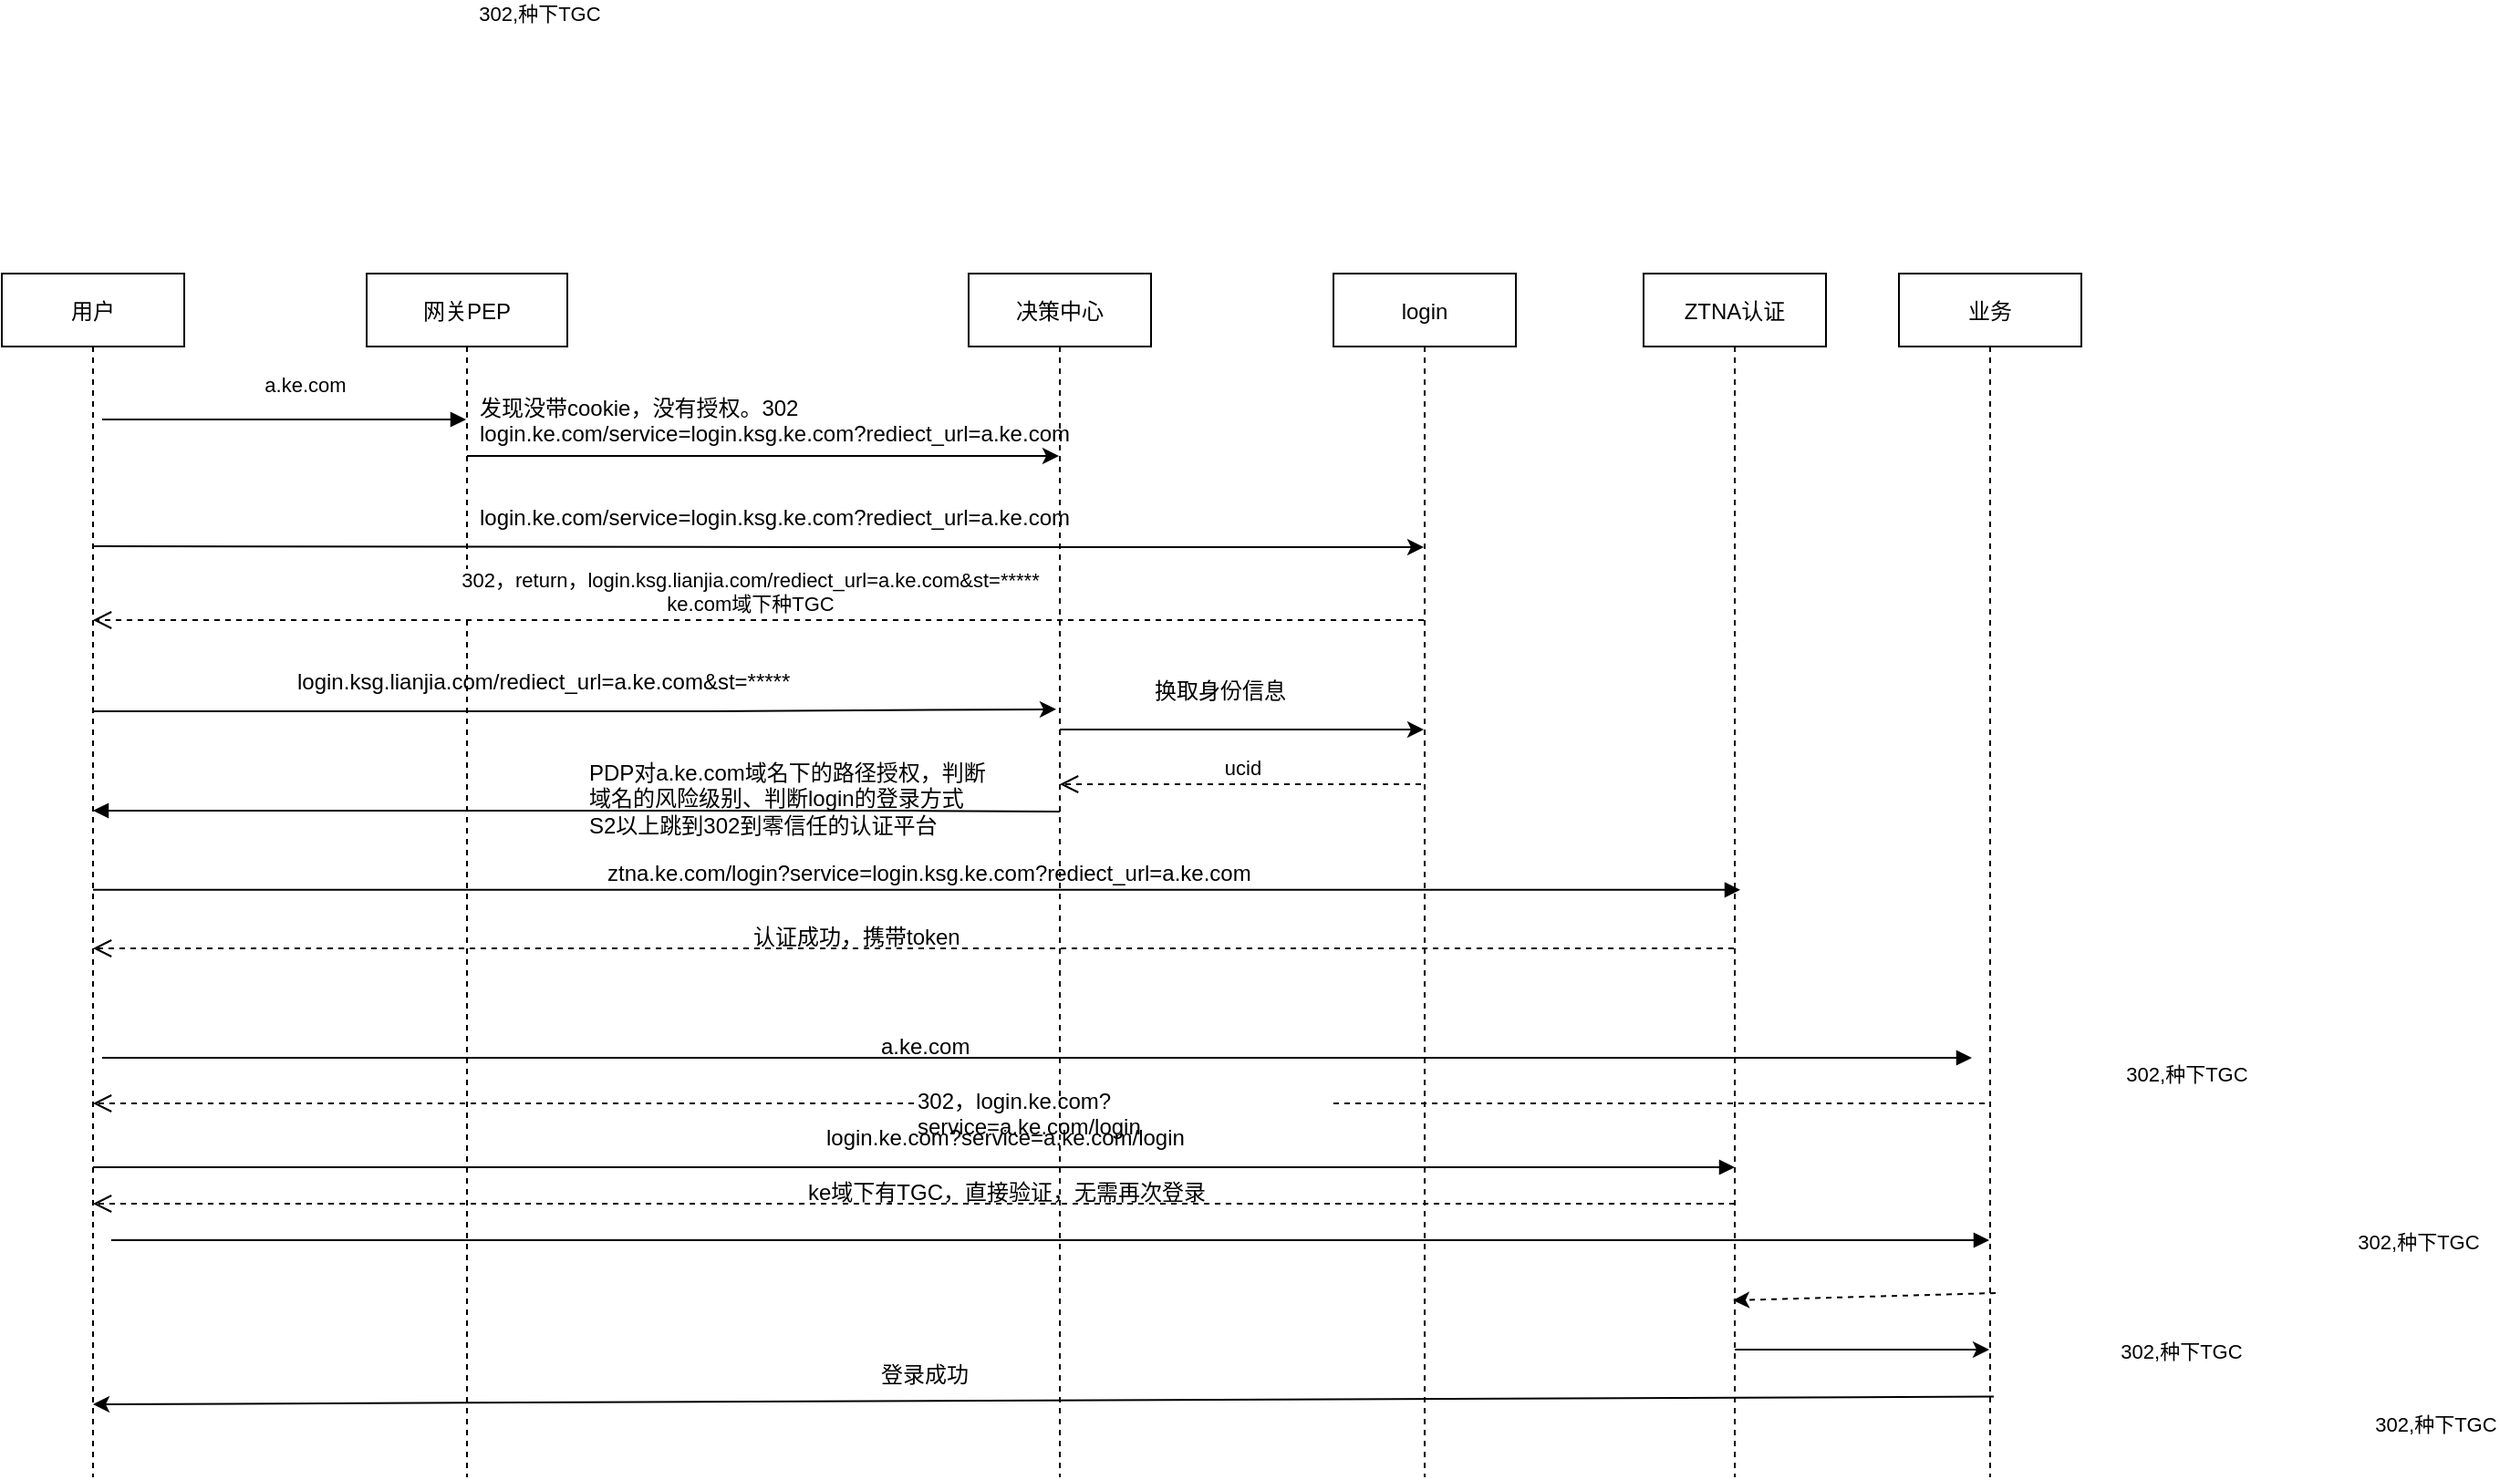 <mxfile version="13.10.4" type="github">
  <diagram id="kgpKYQtTHZ0yAKxKKP6v" name="Page-1">
    <mxGraphModel dx="1038" dy="3847" grid="1" gridSize="10" guides="1" tooltips="1" connect="1" arrows="1" fold="1" page="1" pageScale="1" pageWidth="2339" pageHeight="3300" math="0" shadow="0">
      <root>
        <mxCell id="0" />
        <mxCell id="1" parent="0" />
        <mxCell id="3nuBFxr9cyL0pnOWT2aG-1" value="用户" style="shape=umlLifeline;perimeter=lifelinePerimeter;container=1;collapsible=0;recursiveResize=0;rounded=0;shadow=0;strokeWidth=1;" parent="1" vertex="1">
          <mxGeometry x="120" y="80" width="100" height="660" as="geometry" />
        </mxCell>
        <mxCell id="3nuBFxr9cyL0pnOWT2aG-5" value="网关PEP" style="shape=umlLifeline;perimeter=lifelinePerimeter;container=1;collapsible=0;recursiveResize=0;rounded=0;shadow=0;strokeWidth=1;" parent="1" vertex="1">
          <mxGeometry x="320" y="80" width="110" height="660" as="geometry" />
        </mxCell>
        <mxCell id="3nuBFxr9cyL0pnOWT2aG-8" value="a.ke.com" style="verticalAlign=bottom;endArrow=block;shadow=0;strokeWidth=1;" parent="1" target="3nuBFxr9cyL0pnOWT2aG-5" edge="1">
          <mxGeometry x="0.118" y="10" relative="1" as="geometry">
            <mxPoint x="175" y="160.0" as="sourcePoint" />
            <mxPoint x="345" y="160.0" as="targetPoint" />
            <mxPoint as="offset" />
          </mxGeometry>
        </mxCell>
        <mxCell id="vI5zeRo2F1aZtrcYhNLY-5" value="login" style="shape=umlLifeline;perimeter=lifelinePerimeter;container=1;collapsible=0;recursiveResize=0;rounded=0;shadow=0;strokeWidth=1;" vertex="1" parent="1">
          <mxGeometry x="850" y="80" width="100" height="660" as="geometry" />
        </mxCell>
        <mxCell id="vI5zeRo2F1aZtrcYhNLY-7" value="ZTNA认证" style="shape=umlLifeline;perimeter=lifelinePerimeter;container=1;collapsible=0;recursiveResize=0;rounded=0;shadow=0;strokeWidth=1;" vertex="1" parent="1">
          <mxGeometry x="1020" y="80" width="100" height="660" as="geometry" />
        </mxCell>
        <mxCell id="vI5zeRo2F1aZtrcYhNLY-8" value="&lt;div&gt;发现没带cookie，没有授权。302&lt;/div&gt;&lt;div&gt;login.ke.com/service=login.ksg.ke.com?rediect_url=a.ke.com&lt;/div&gt;" style="text;whiteSpace=wrap;html=1;" vertex="1" parent="1">
          <mxGeometry x="380" y="140" width="390" height="30" as="geometry" />
        </mxCell>
        <mxCell id="vI5zeRo2F1aZtrcYhNLY-9" value="" style="endArrow=classic;html=1;" edge="1" parent="1" source="3nuBFxr9cyL0pnOWT2aG-5" target="vI5zeRo2F1aZtrcYhNLY-11">
          <mxGeometry width="50" height="50" relative="1" as="geometry">
            <mxPoint x="260" y="180" as="sourcePoint" />
            <mxPoint x="430" y="130" as="targetPoint" />
            <Array as="points">
              <mxPoint x="500" y="180" />
            </Array>
          </mxGeometry>
        </mxCell>
        <mxCell id="vI5zeRo2F1aZtrcYhNLY-10" value="业务" style="shape=umlLifeline;perimeter=lifelinePerimeter;container=1;collapsible=0;recursiveResize=0;rounded=0;shadow=0;strokeWidth=1;" vertex="1" parent="1">
          <mxGeometry x="1160" y="80" width="100" height="660" as="geometry" />
        </mxCell>
        <mxCell id="vI5zeRo2F1aZtrcYhNLY-11" value="决策中心" style="shape=umlLifeline;perimeter=lifelinePerimeter;container=1;collapsible=0;recursiveResize=0;rounded=0;shadow=0;strokeWidth=1;" vertex="1" parent="1">
          <mxGeometry x="650" y="80" width="100" height="660" as="geometry" />
        </mxCell>
        <mxCell id="vI5zeRo2F1aZtrcYhNLY-12" value="" style="endArrow=classic;html=1;exitX=0.527;exitY=0.337;exitDx=0;exitDy=0;exitPerimeter=0;" edge="1" parent="1" target="vI5zeRo2F1aZtrcYhNLY-5">
          <mxGeometry width="50" height="50" relative="1" as="geometry">
            <mxPoint x="170.0" y="229.5" as="sourcePoint" />
            <mxPoint x="490.03" y="229.5" as="targetPoint" />
            <Array as="points">
              <mxPoint x="580" y="230" />
            </Array>
          </mxGeometry>
        </mxCell>
        <mxCell id="vI5zeRo2F1aZtrcYhNLY-13" value="ztna.ke.com/login?service=login.ksg.ke.com?rediect_url=a.ke.com" style="text;whiteSpace=wrap;html=1;" vertex="1" parent="1">
          <mxGeometry x="450" y="395" width="370" height="20" as="geometry" />
        </mxCell>
        <mxCell id="vI5zeRo2F1aZtrcYhNLY-14" value="302,种下TGC" style="verticalAlign=bottom;endArrow=block;shadow=0;strokeWidth=1;" edge="1" parent="1" target="vI5zeRo2F1aZtrcYhNLY-10">
          <mxGeometry x="1" y="-269" relative="1" as="geometry">
            <mxPoint x="180" y="610" as="sourcePoint" />
            <mxPoint x="1250" y="600.0" as="targetPoint" />
            <mxPoint x="245" y="-159" as="offset" />
          </mxGeometry>
        </mxCell>
        <mxCell id="vI5zeRo2F1aZtrcYhNLY-19" value="login.ksg.lianjia.com/rediect_url=a.ke.com&amp;amp;st=*****" style="text;whiteSpace=wrap;html=1;" vertex="1" parent="1">
          <mxGeometry x="280" y="290" width="390" height="30" as="geometry" />
        </mxCell>
        <mxCell id="vI5zeRo2F1aZtrcYhNLY-20" value="ucid" style="verticalAlign=bottom;endArrow=open;dashed=1;endSize=8;shadow=0;strokeWidth=1;exitX=0.48;exitY=0.627;exitDx=0;exitDy=0;exitPerimeter=0;" edge="1" parent="1" target="vI5zeRo2F1aZtrcYhNLY-11">
          <mxGeometry x="-0.013" relative="1" as="geometry">
            <mxPoint x="720" y="362" as="targetPoint" />
            <mxPoint x="898" y="360" as="sourcePoint" />
            <Array as="points" />
            <mxPoint as="offset" />
          </mxGeometry>
        </mxCell>
        <mxCell id="vI5zeRo2F1aZtrcYhNLY-25" value="302,种下TGC" style="verticalAlign=bottom;endArrow=block;shadow=0;strokeWidth=1;entryX=0.53;entryY=0.512;entryDx=0;entryDy=0;entryPerimeter=0;" edge="1" parent="1" source="3nuBFxr9cyL0pnOWT2aG-1" target="vI5zeRo2F1aZtrcYhNLY-7">
          <mxGeometry x="1" y="-269" relative="1" as="geometry">
            <mxPoint x="700" y="380" as="sourcePoint" />
            <mxPoint x="1059.5" y="380.0" as="targetPoint" />
            <mxPoint x="245" y="-159" as="offset" />
            <Array as="points" />
          </mxGeometry>
        </mxCell>
        <mxCell id="vI5zeRo2F1aZtrcYhNLY-26" value="302，return，login.ksg.lianjia.com/rediect_url=a.ke.com&amp;st=*****&#xa;ke.com域下种TGC" style="verticalAlign=bottom;endArrow=open;dashed=1;endSize=8;shadow=0;strokeWidth=1;" edge="1" parent="1" source="vI5zeRo2F1aZtrcYhNLY-5" target="3nuBFxr9cyL0pnOWT2aG-1">
          <mxGeometry x="0.012" relative="1" as="geometry">
            <mxPoint x="710" y="270" as="targetPoint" />
            <mxPoint x="899.5" y="270" as="sourcePoint" />
            <Array as="points">
              <mxPoint x="750" y="270" />
            </Array>
            <mxPoint as="offset" />
          </mxGeometry>
        </mxCell>
        <mxCell id="vI5zeRo2F1aZtrcYhNLY-27" value="" style="endArrow=classic;html=1;entryX=0.48;entryY=0.362;entryDx=0;entryDy=0;entryPerimeter=0;" edge="1" parent="1" source="3nuBFxr9cyL0pnOWT2aG-1" target="vI5zeRo2F1aZtrcYhNLY-11">
          <mxGeometry width="50" height="50" relative="1" as="geometry">
            <mxPoint x="590" y="290" as="sourcePoint" />
            <mxPoint x="640" y="240" as="targetPoint" />
            <Array as="points">
              <mxPoint x="500" y="320" />
            </Array>
          </mxGeometry>
        </mxCell>
        <mxCell id="vI5zeRo2F1aZtrcYhNLY-28" value="" style="endArrow=classic;html=1;" edge="1" parent="1" source="vI5zeRo2F1aZtrcYhNLY-11" target="vI5zeRo2F1aZtrcYhNLY-5">
          <mxGeometry width="50" height="50" relative="1" as="geometry">
            <mxPoint x="590" y="290" as="sourcePoint" />
            <mxPoint x="640" y="240" as="targetPoint" />
            <Array as="points">
              <mxPoint x="770" y="330" />
            </Array>
          </mxGeometry>
        </mxCell>
        <mxCell id="vI5zeRo2F1aZtrcYhNLY-29" value="换取身份信息" style="text;whiteSpace=wrap;html=1;" vertex="1" parent="1">
          <mxGeometry x="750" y="295" width="90" height="30" as="geometry" />
        </mxCell>
        <mxCell id="vI5zeRo2F1aZtrcYhNLY-32" value="" style="verticalAlign=bottom;endArrow=open;dashed=1;endSize=8;shadow=0;strokeWidth=1;" edge="1" parent="1" source="vI5zeRo2F1aZtrcYhNLY-7" target="3nuBFxr9cyL0pnOWT2aG-1">
          <mxGeometry x="-0.013" y="-10" relative="1" as="geometry">
            <mxPoint x="699.5" y="360" as="targetPoint" />
            <mxPoint x="898" y="360" as="sourcePoint" />
            <Array as="points">
              <mxPoint x="820" y="450" />
            </Array>
            <mxPoint as="offset" />
          </mxGeometry>
        </mxCell>
        <mxCell id="vI5zeRo2F1aZtrcYhNLY-33" value="a.ke.com" style="text;whiteSpace=wrap;html=1;" vertex="1" parent="1">
          <mxGeometry x="600" y="490" width="260" height="30" as="geometry" />
        </mxCell>
        <mxCell id="vI5zeRo2F1aZtrcYhNLY-36" value="302,种下TGC" style="verticalAlign=bottom;endArrow=block;shadow=0;strokeWidth=1;" edge="1" parent="1">
          <mxGeometry x="1" y="-269" relative="1" as="geometry">
            <mxPoint x="175" y="510.0" as="sourcePoint" />
            <mxPoint x="1200" y="510" as="targetPoint" />
            <mxPoint x="245" y="-159" as="offset" />
          </mxGeometry>
        </mxCell>
        <mxCell id="vI5zeRo2F1aZtrcYhNLY-37" value="" style="verticalAlign=bottom;endArrow=open;dashed=1;endSize=8;shadow=0;strokeWidth=1;" edge="1" parent="1" source="vI5zeRo2F1aZtrcYhNLY-35" target="3nuBFxr9cyL0pnOWT2aG-1">
          <mxGeometry x="-0.013" y="-10" relative="1" as="geometry">
            <mxPoint x="679.75" y="540" as="targetPoint" />
            <mxPoint x="1210.25" y="540" as="sourcePoint" />
            <Array as="points" />
            <mxPoint as="offset" />
          </mxGeometry>
        </mxCell>
        <mxCell id="vI5zeRo2F1aZtrcYhNLY-38" value="登录成功" style="text;whiteSpace=wrap;html=1;" vertex="1" parent="1">
          <mxGeometry x="600" y="670" width="60" height="40" as="geometry" />
        </mxCell>
        <mxCell id="vI5zeRo2F1aZtrcYhNLY-40" value="302,种下TGC" style="verticalAlign=bottom;endArrow=block;shadow=0;strokeWidth=1;" edge="1" parent="1">
          <mxGeometry x="1" y="-269" relative="1" as="geometry">
            <mxPoint x="170" y="570" as="sourcePoint" />
            <mxPoint x="1070" y="570" as="targetPoint" />
            <mxPoint x="245" y="-159" as="offset" />
          </mxGeometry>
        </mxCell>
        <mxCell id="vI5zeRo2F1aZtrcYhNLY-35" value="302，login.ke.com?service=a.ke.com/login" style="text;whiteSpace=wrap;html=1;" vertex="1" parent="1">
          <mxGeometry x="620" y="520" width="230" height="30" as="geometry" />
        </mxCell>
        <mxCell id="vI5zeRo2F1aZtrcYhNLY-42" value="ke域下有TGC，直接验证，无需再次登录" style="text;whiteSpace=wrap;html=1;" vertex="1" parent="1">
          <mxGeometry x="560" y="570" width="260" height="30" as="geometry" />
        </mxCell>
        <mxCell id="vI5zeRo2F1aZtrcYhNLY-43" value="" style="verticalAlign=bottom;endArrow=open;dashed=1;endSize=8;shadow=0;strokeWidth=1;" edge="1" parent="1">
          <mxGeometry x="-0.013" y="-10" relative="1" as="geometry">
            <mxPoint x="170" y="590" as="targetPoint" />
            <mxPoint x="1070" y="590" as="sourcePoint" />
            <mxPoint as="offset" />
          </mxGeometry>
        </mxCell>
        <mxCell id="vI5zeRo2F1aZtrcYhNLY-44" value="login.ke.com?service=a.ke.com/login" style="text;whiteSpace=wrap;html=1;" vertex="1" parent="1">
          <mxGeometry x="570" y="540" width="260" height="30" as="geometry" />
        </mxCell>
        <mxCell id="vI5zeRo2F1aZtrcYhNLY-45" value="" style="endArrow=none;dashed=1;html=1;" edge="1" parent="1" source="vI5zeRo2F1aZtrcYhNLY-35" target="vI5zeRo2F1aZtrcYhNLY-10">
          <mxGeometry width="50" height="50" relative="1" as="geometry">
            <mxPoint x="720" y="530" as="sourcePoint" />
            <mxPoint x="770" y="480" as="targetPoint" />
          </mxGeometry>
        </mxCell>
        <mxCell id="vI5zeRo2F1aZtrcYhNLY-46" value="" style="endArrow=classic;html=1;dashed=1;entryX=0.49;entryY=0.853;entryDx=0;entryDy=0;entryPerimeter=0;exitX=0.53;exitY=0.847;exitDx=0;exitDy=0;exitPerimeter=0;" edge="1" parent="1" source="vI5zeRo2F1aZtrcYhNLY-10" target="vI5zeRo2F1aZtrcYhNLY-7">
          <mxGeometry width="50" height="50" relative="1" as="geometry">
            <mxPoint x="800" y="530" as="sourcePoint" />
            <mxPoint x="850" y="480" as="targetPoint" />
            <Array as="points" />
          </mxGeometry>
        </mxCell>
        <mxCell id="vI5zeRo2F1aZtrcYhNLY-49" value="" style="endArrow=classic;html=1;exitX=0.52;exitY=0.933;exitDx=0;exitDy=0;exitPerimeter=0;" edge="1" parent="1" source="vI5zeRo2F1aZtrcYhNLY-10">
          <mxGeometry width="50" height="50" relative="1" as="geometry">
            <mxPoint x="800" y="530" as="sourcePoint" />
            <mxPoint x="170" y="700" as="targetPoint" />
          </mxGeometry>
        </mxCell>
        <mxCell id="vI5zeRo2F1aZtrcYhNLY-52" value="" style="endArrow=classic;html=1;" edge="1" parent="1" target="vI5zeRo2F1aZtrcYhNLY-10">
          <mxGeometry width="50" height="50" relative="1" as="geometry">
            <mxPoint x="1070" y="670" as="sourcePoint" />
            <mxPoint x="1120" y="620" as="targetPoint" />
          </mxGeometry>
        </mxCell>
        <mxCell id="vI5zeRo2F1aZtrcYhNLY-53" value="302,种下TGC" style="verticalAlign=bottom;endArrow=block;shadow=0;strokeWidth=1;" edge="1" parent="1" target="3nuBFxr9cyL0pnOWT2aG-1">
          <mxGeometry x="1" y="-269" relative="1" as="geometry">
            <mxPoint x="700" y="375" as="sourcePoint" />
            <mxPoint x="370" y="375" as="targetPoint" />
            <mxPoint x="245" y="-159" as="offset" />
            <Array as="points">
              <mxPoint x="610.5" y="374.5" />
            </Array>
          </mxGeometry>
        </mxCell>
        <mxCell id="vI5zeRo2F1aZtrcYhNLY-54" value="&lt;div&gt;PDP对a.ke.com域名下的路径授权，判断域名的风险级别、判断login的登录方式&lt;/div&gt;&lt;div&gt;S2以上跳到302到零信任的认证平台&lt;/div&gt;" style="text;whiteSpace=wrap;html=1;" vertex="1" parent="1">
          <mxGeometry x="440" y="340" width="230" height="30" as="geometry" />
        </mxCell>
        <mxCell id="vI5zeRo2F1aZtrcYhNLY-55" value="login.ke.com/service=login.ksg.ke.com?rediect_url=a.ke.com" style="text;whiteSpace=wrap;html=1;" vertex="1" parent="1">
          <mxGeometry x="380" y="200" width="370" height="20" as="geometry" />
        </mxCell>
        <mxCell id="vI5zeRo2F1aZtrcYhNLY-56" value="认证成功，携带token" style="text;whiteSpace=wrap;html=1;" vertex="1" parent="1">
          <mxGeometry x="530" y="430" width="260" height="30" as="geometry" />
        </mxCell>
      </root>
    </mxGraphModel>
  </diagram>
</mxfile>
